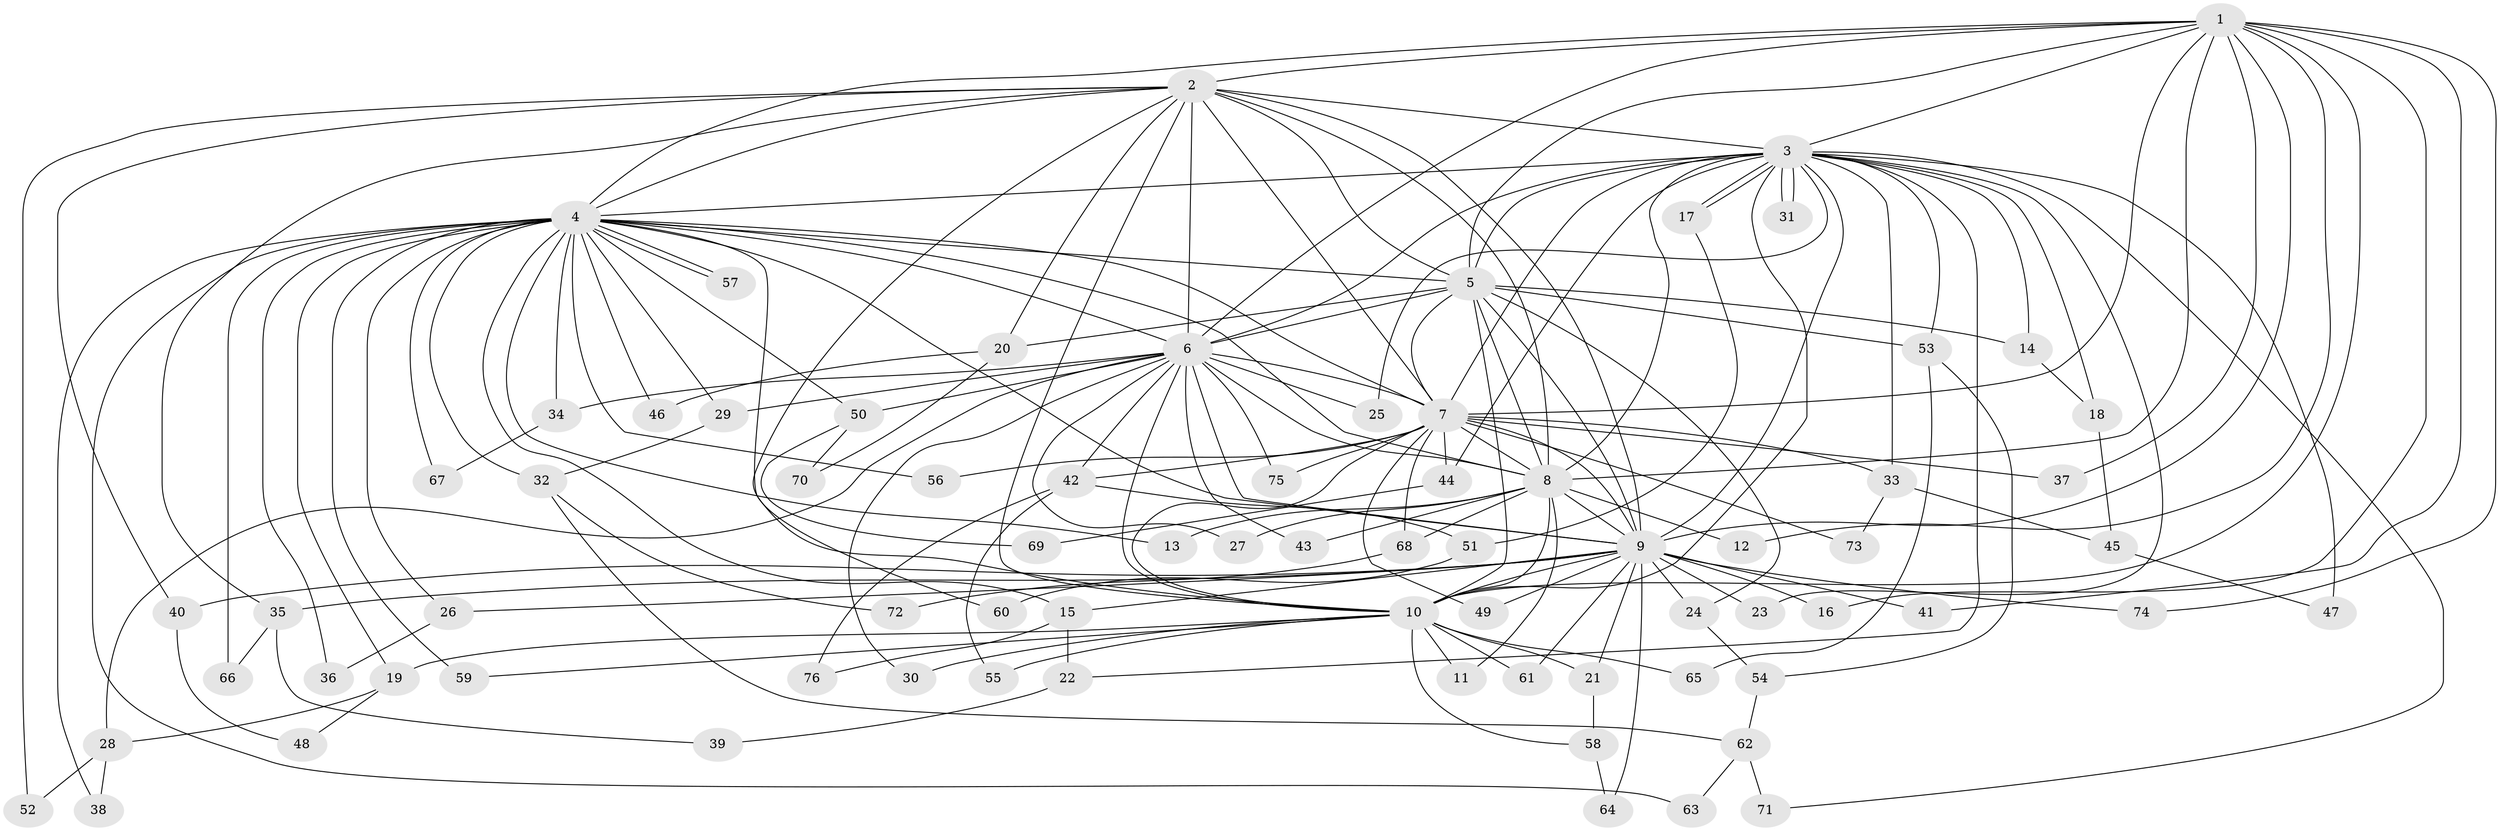 // Generated by graph-tools (version 1.1) at 2025/35/03/09/25 02:35:14]
// undirected, 76 vertices, 177 edges
graph export_dot {
graph [start="1"]
  node [color=gray90,style=filled];
  1;
  2;
  3;
  4;
  5;
  6;
  7;
  8;
  9;
  10;
  11;
  12;
  13;
  14;
  15;
  16;
  17;
  18;
  19;
  20;
  21;
  22;
  23;
  24;
  25;
  26;
  27;
  28;
  29;
  30;
  31;
  32;
  33;
  34;
  35;
  36;
  37;
  38;
  39;
  40;
  41;
  42;
  43;
  44;
  45;
  46;
  47;
  48;
  49;
  50;
  51;
  52;
  53;
  54;
  55;
  56;
  57;
  58;
  59;
  60;
  61;
  62;
  63;
  64;
  65;
  66;
  67;
  68;
  69;
  70;
  71;
  72;
  73;
  74;
  75;
  76;
  1 -- 2;
  1 -- 3;
  1 -- 4;
  1 -- 5;
  1 -- 6;
  1 -- 7;
  1 -- 8;
  1 -- 9;
  1 -- 10;
  1 -- 12;
  1 -- 16;
  1 -- 37;
  1 -- 41;
  1 -- 74;
  2 -- 3;
  2 -- 4;
  2 -- 5;
  2 -- 6;
  2 -- 7;
  2 -- 8;
  2 -- 9;
  2 -- 10;
  2 -- 20;
  2 -- 35;
  2 -- 40;
  2 -- 52;
  2 -- 60;
  3 -- 4;
  3 -- 5;
  3 -- 6;
  3 -- 7;
  3 -- 8;
  3 -- 9;
  3 -- 10;
  3 -- 14;
  3 -- 17;
  3 -- 17;
  3 -- 18;
  3 -- 22;
  3 -- 23;
  3 -- 25;
  3 -- 31;
  3 -- 31;
  3 -- 33;
  3 -- 44;
  3 -- 47;
  3 -- 53;
  3 -- 71;
  4 -- 5;
  4 -- 6;
  4 -- 7;
  4 -- 8;
  4 -- 9;
  4 -- 10;
  4 -- 13;
  4 -- 15;
  4 -- 19;
  4 -- 26;
  4 -- 29;
  4 -- 32;
  4 -- 34;
  4 -- 36;
  4 -- 38;
  4 -- 46;
  4 -- 50;
  4 -- 56;
  4 -- 57;
  4 -- 57;
  4 -- 59;
  4 -- 63;
  4 -- 66;
  4 -- 67;
  5 -- 6;
  5 -- 7;
  5 -- 8;
  5 -- 9;
  5 -- 10;
  5 -- 14;
  5 -- 20;
  5 -- 24;
  5 -- 53;
  6 -- 7;
  6 -- 8;
  6 -- 9;
  6 -- 10;
  6 -- 25;
  6 -- 27;
  6 -- 28;
  6 -- 29;
  6 -- 30;
  6 -- 34;
  6 -- 42;
  6 -- 43;
  6 -- 50;
  6 -- 75;
  7 -- 8;
  7 -- 9;
  7 -- 10;
  7 -- 33;
  7 -- 37;
  7 -- 42;
  7 -- 44;
  7 -- 49;
  7 -- 56;
  7 -- 68;
  7 -- 73;
  7 -- 75;
  8 -- 9;
  8 -- 10;
  8 -- 11;
  8 -- 12;
  8 -- 13;
  8 -- 27;
  8 -- 43;
  8 -- 68;
  9 -- 10;
  9 -- 15;
  9 -- 16;
  9 -- 21;
  9 -- 23;
  9 -- 24;
  9 -- 26;
  9 -- 35;
  9 -- 40;
  9 -- 41;
  9 -- 49;
  9 -- 61;
  9 -- 64;
  9 -- 74;
  10 -- 11;
  10 -- 19;
  10 -- 21;
  10 -- 30;
  10 -- 55;
  10 -- 58;
  10 -- 59;
  10 -- 61;
  10 -- 65;
  14 -- 18;
  15 -- 22;
  15 -- 76;
  17 -- 51;
  18 -- 45;
  19 -- 28;
  19 -- 48;
  20 -- 46;
  20 -- 70;
  21 -- 58;
  22 -- 39;
  24 -- 54;
  26 -- 36;
  28 -- 38;
  28 -- 52;
  29 -- 32;
  32 -- 62;
  32 -- 72;
  33 -- 45;
  33 -- 73;
  34 -- 67;
  35 -- 39;
  35 -- 66;
  40 -- 48;
  42 -- 51;
  42 -- 55;
  42 -- 76;
  44 -- 69;
  45 -- 47;
  50 -- 69;
  50 -- 70;
  51 -- 60;
  53 -- 54;
  53 -- 65;
  54 -- 62;
  58 -- 64;
  62 -- 63;
  62 -- 71;
  68 -- 72;
}
